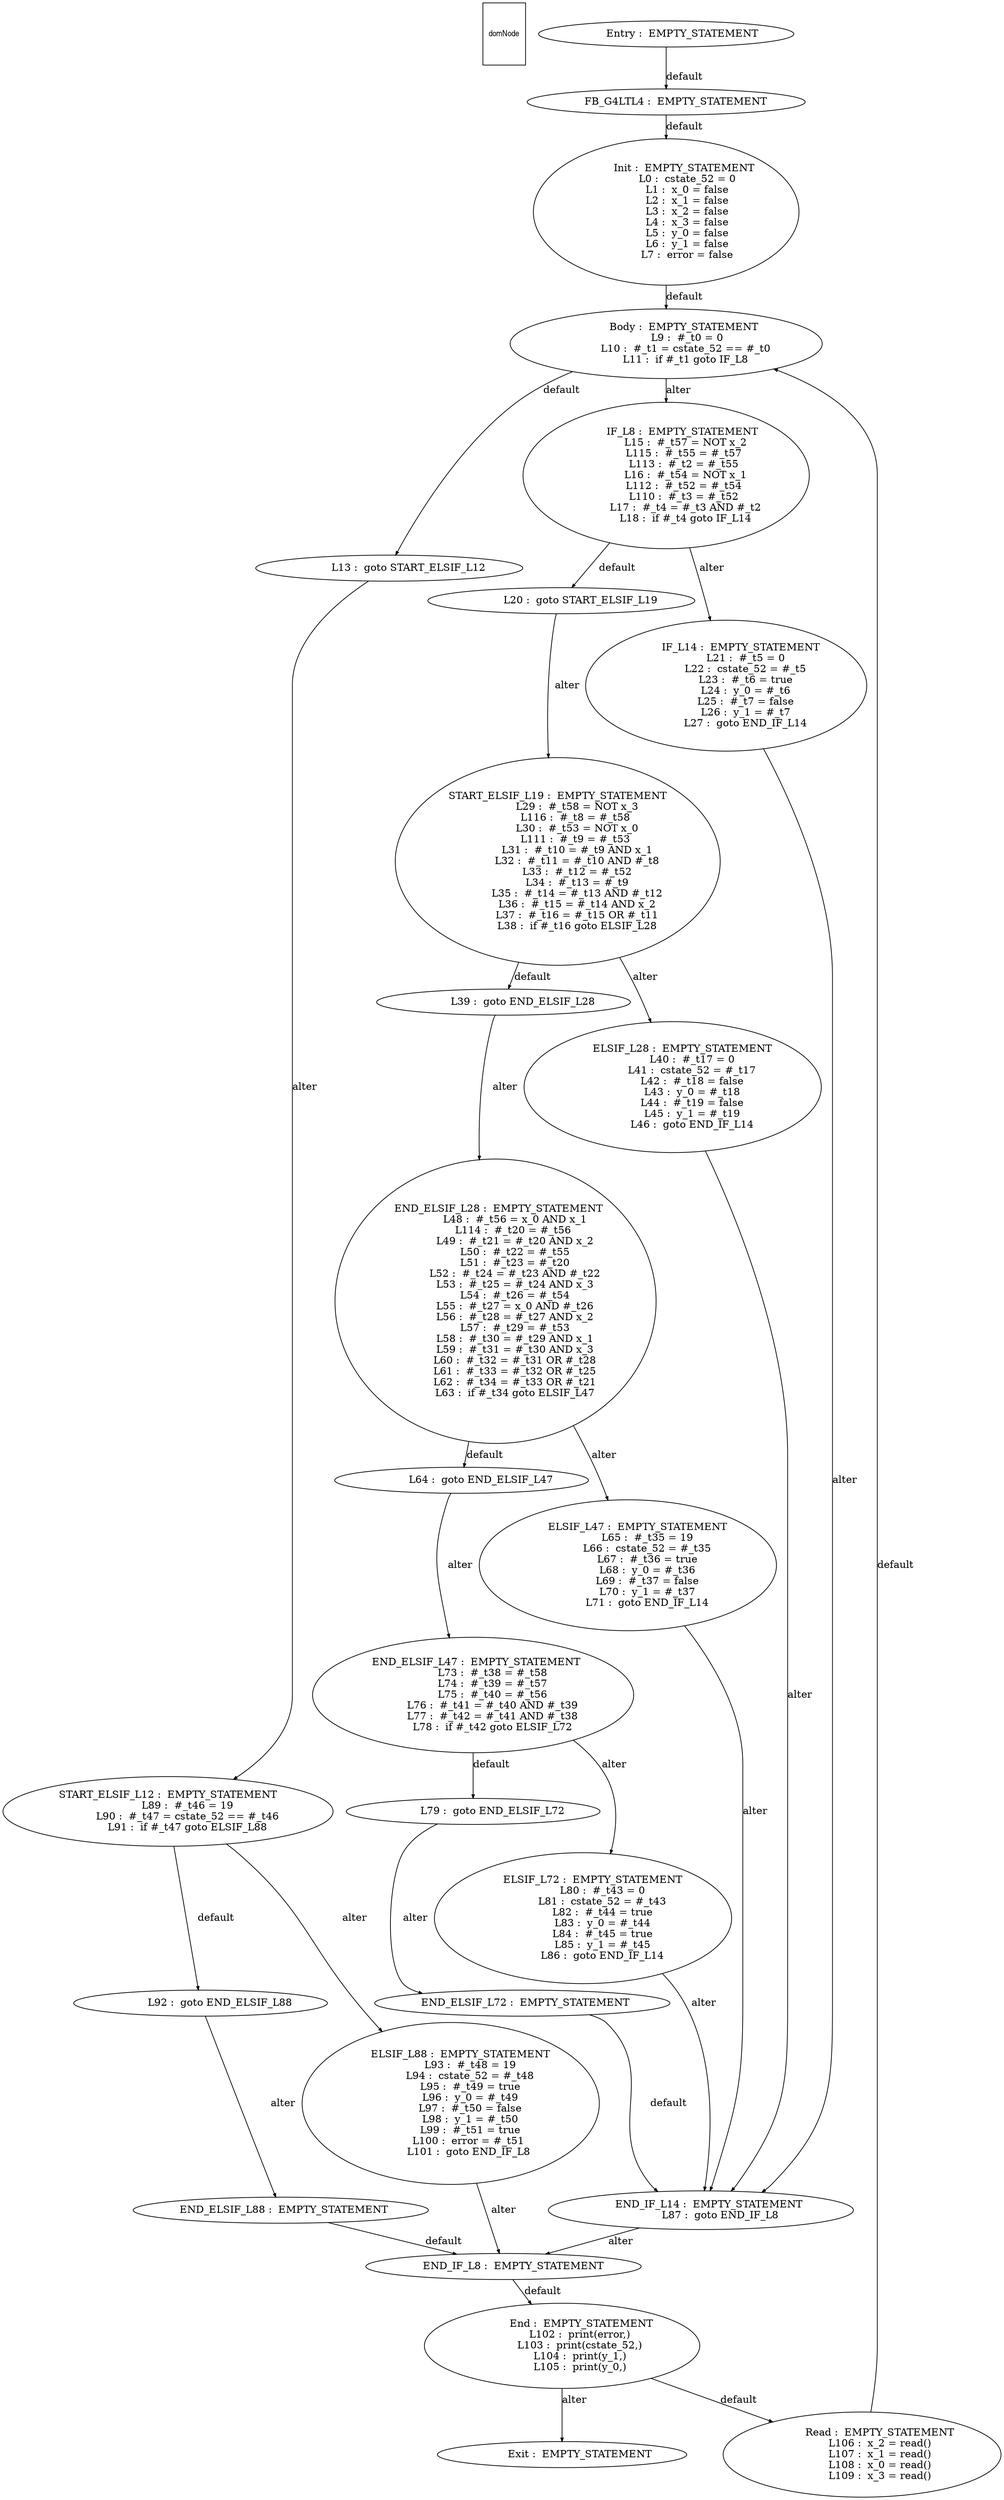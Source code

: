 digraph G {
  ranksep=.25;
  edge [arrowsize=.5]
  domNode [shape=rectangle, fontname="ArialNarrow",
        fontsize=12,  height=1.2];
  "      FB_G4LTL4 :  EMPTY_STATEMENT
"; "           Init :  EMPTY_STATEMENT
             L0 :  cstate_52 = 0
             L1 :  x_0 = false
             L2 :  x_1 = false
             L3 :  x_2 = false
             L4 :  x_3 = false
             L5 :  y_0 = false
             L6 :  y_1 = false
             L7 :  error = false
"; "           Body :  EMPTY_STATEMENT
             L9 :  #_t0 = 0
            L10 :  #_t1 = cstate_52 == #_t0
            L11 :  if #_t1 goto IF_L8
"; "            L13 :  goto START_ELSIF_L12
"; "          IF_L8 :  EMPTY_STATEMENT
            L15 :  #_t57 = NOT x_2
           L115 :  #_t55 = #_t57
           L113 :  #_t2 = #_t55
            L16 :  #_t54 = NOT x_1
           L112 :  #_t52 = #_t54
           L110 :  #_t3 = #_t52
            L17 :  #_t4 = #_t3 AND #_t2
            L18 :  if #_t4 goto IF_L14
"; "            L20 :  goto START_ELSIF_L19
"; "         IF_L14 :  EMPTY_STATEMENT
            L21 :  #_t5 = 0
            L22 :  cstate_52 = #_t5
            L23 :  #_t6 = true
            L24 :  y_0 = #_t6
            L25 :  #_t7 = false
            L26 :  y_1 = #_t7
            L27 :  goto END_IF_L14
"; "START_ELSIF_L19 :  EMPTY_STATEMENT
            L29 :  #_t58 = NOT x_3
           L116 :  #_t8 = #_t58
            L30 :  #_t53 = NOT x_0
           L111 :  #_t9 = #_t53
            L31 :  #_t10 = #_t9 AND x_1
            L32 :  #_t11 = #_t10 AND #_t8
            L33 :  #_t12 = #_t52
            L34 :  #_t13 = #_t9
            L35 :  #_t14 = #_t13 AND #_t12
            L36 :  #_t15 = #_t14 AND x_2
            L37 :  #_t16 = #_t15 OR #_t11
            L38 :  if #_t16 goto ELSIF_L28
"; "            L39 :  goto END_ELSIF_L28
"; "      ELSIF_L28 :  EMPTY_STATEMENT
            L40 :  #_t17 = 0
            L41 :  cstate_52 = #_t17
            L42 :  #_t18 = false
            L43 :  y_0 = #_t18
            L44 :  #_t19 = false
            L45 :  y_1 = #_t19
            L46 :  goto END_IF_L14
"; "  END_ELSIF_L28 :  EMPTY_STATEMENT
            L48 :  #_t56 = x_0 AND x_1
           L114 :  #_t20 = #_t56
            L49 :  #_t21 = #_t20 AND x_2
            L50 :  #_t22 = #_t55
            L51 :  #_t23 = #_t20
            L52 :  #_t24 = #_t23 AND #_t22
            L53 :  #_t25 = #_t24 AND x_3
            L54 :  #_t26 = #_t54
            L55 :  #_t27 = x_0 AND #_t26
            L56 :  #_t28 = #_t27 AND x_2
            L57 :  #_t29 = #_t53
            L58 :  #_t30 = #_t29 AND x_1
            L59 :  #_t31 = #_t30 AND x_3
            L60 :  #_t32 = #_t31 OR #_t28
            L61 :  #_t33 = #_t32 OR #_t25
            L62 :  #_t34 = #_t33 OR #_t21
            L63 :  if #_t34 goto ELSIF_L47
"; "            L64 :  goto END_ELSIF_L47
"; "      ELSIF_L47 :  EMPTY_STATEMENT
            L65 :  #_t35 = 19
            L66 :  cstate_52 = #_t35
            L67 :  #_t36 = true
            L68 :  y_0 = #_t36
            L69 :  #_t37 = false
            L70 :  y_1 = #_t37
            L71 :  goto END_IF_L14
"; "  END_ELSIF_L47 :  EMPTY_STATEMENT
            L73 :  #_t38 = #_t58
            L74 :  #_t39 = #_t57
            L75 :  #_t40 = #_t56
            L76 :  #_t41 = #_t40 AND #_t39
            L77 :  #_t42 = #_t41 AND #_t38
            L78 :  if #_t42 goto ELSIF_L72
"; "            L79 :  goto END_ELSIF_L72
"; "      ELSIF_L72 :  EMPTY_STATEMENT
            L80 :  #_t43 = 0
            L81 :  cstate_52 = #_t43
            L82 :  #_t44 = true
            L83 :  y_0 = #_t44
            L84 :  #_t45 = true
            L85 :  y_1 = #_t45
            L86 :  goto END_IF_L14
"; "  END_ELSIF_L72 :  EMPTY_STATEMENT
"; "     END_IF_L14 :  EMPTY_STATEMENT
            L87 :  goto END_IF_L8
"; "START_ELSIF_L12 :  EMPTY_STATEMENT
            L89 :  #_t46 = 19
            L90 :  #_t47 = cstate_52 == #_t46
            L91 :  if #_t47 goto ELSIF_L88
"; "            L92 :  goto END_ELSIF_L88
"; "      ELSIF_L88 :  EMPTY_STATEMENT
            L93 :  #_t48 = 19
            L94 :  cstate_52 = #_t48
            L95 :  #_t49 = true
            L96 :  y_0 = #_t49
            L97 :  #_t50 = false
            L98 :  y_1 = #_t50
            L99 :  #_t51 = true
           L100 :  error = #_t51
           L101 :  goto END_IF_L8
"; "  END_ELSIF_L88 :  EMPTY_STATEMENT
"; "      END_IF_L8 :  EMPTY_STATEMENT
"; "          Entry :  EMPTY_STATEMENT
"; "            End :  EMPTY_STATEMENT
           L102 :  print(error,)
           L103 :  print(cstate_52,)
           L104 :  print(y_1,)
           L105 :  print(y_0,)
"; "           Exit :  EMPTY_STATEMENT
"; "           Read :  EMPTY_STATEMENT
           L106 :  x_2 = read()
           L107 :  x_1 = read()
           L108 :  x_0 = read()
           L109 :  x_3 = read()
"; 
  "      FB_G4LTL4 :  EMPTY_STATEMENT
" -> "           Init :  EMPTY_STATEMENT
             L0 :  cstate_52 = 0
             L1 :  x_0 = false
             L2 :  x_1 = false
             L3 :  x_2 = false
             L4 :  x_3 = false
             L5 :  y_0 = false
             L6 :  y_1 = false
             L7 :  error = false
"  [label="default"];
  "           Init :  EMPTY_STATEMENT
             L0 :  cstate_52 = 0
             L1 :  x_0 = false
             L2 :  x_1 = false
             L3 :  x_2 = false
             L4 :  x_3 = false
             L5 :  y_0 = false
             L6 :  y_1 = false
             L7 :  error = false
" -> "           Body :  EMPTY_STATEMENT
             L9 :  #_t0 = 0
            L10 :  #_t1 = cstate_52 == #_t0
            L11 :  if #_t1 goto IF_L8
"  [label="default"];
  "           Body :  EMPTY_STATEMENT
             L9 :  #_t0 = 0
            L10 :  #_t1 = cstate_52 == #_t0
            L11 :  if #_t1 goto IF_L8
" -> "            L13 :  goto START_ELSIF_L12
"  [label="default"];
  "           Body :  EMPTY_STATEMENT
             L9 :  #_t0 = 0
            L10 :  #_t1 = cstate_52 == #_t0
            L11 :  if #_t1 goto IF_L8
" -> "          IF_L8 :  EMPTY_STATEMENT
            L15 :  #_t57 = NOT x_2
           L115 :  #_t55 = #_t57
           L113 :  #_t2 = #_t55
            L16 :  #_t54 = NOT x_1
           L112 :  #_t52 = #_t54
           L110 :  #_t3 = #_t52
            L17 :  #_t4 = #_t3 AND #_t2
            L18 :  if #_t4 goto IF_L14
"  [label="alter"];
  "            L13 :  goto START_ELSIF_L12
" -> "START_ELSIF_L12 :  EMPTY_STATEMENT
            L89 :  #_t46 = 19
            L90 :  #_t47 = cstate_52 == #_t46
            L91 :  if #_t47 goto ELSIF_L88
"  [label="alter"];
  "          IF_L8 :  EMPTY_STATEMENT
            L15 :  #_t57 = NOT x_2
           L115 :  #_t55 = #_t57
           L113 :  #_t2 = #_t55
            L16 :  #_t54 = NOT x_1
           L112 :  #_t52 = #_t54
           L110 :  #_t3 = #_t52
            L17 :  #_t4 = #_t3 AND #_t2
            L18 :  if #_t4 goto IF_L14
" -> "            L20 :  goto START_ELSIF_L19
"  [label="default"];
  "          IF_L8 :  EMPTY_STATEMENT
            L15 :  #_t57 = NOT x_2
           L115 :  #_t55 = #_t57
           L113 :  #_t2 = #_t55
            L16 :  #_t54 = NOT x_1
           L112 :  #_t52 = #_t54
           L110 :  #_t3 = #_t52
            L17 :  #_t4 = #_t3 AND #_t2
            L18 :  if #_t4 goto IF_L14
" -> "         IF_L14 :  EMPTY_STATEMENT
            L21 :  #_t5 = 0
            L22 :  cstate_52 = #_t5
            L23 :  #_t6 = true
            L24 :  y_0 = #_t6
            L25 :  #_t7 = false
            L26 :  y_1 = #_t7
            L27 :  goto END_IF_L14
"  [label="alter"];
  "            L20 :  goto START_ELSIF_L19
" -> "START_ELSIF_L19 :  EMPTY_STATEMENT
            L29 :  #_t58 = NOT x_3
           L116 :  #_t8 = #_t58
            L30 :  #_t53 = NOT x_0
           L111 :  #_t9 = #_t53
            L31 :  #_t10 = #_t9 AND x_1
            L32 :  #_t11 = #_t10 AND #_t8
            L33 :  #_t12 = #_t52
            L34 :  #_t13 = #_t9
            L35 :  #_t14 = #_t13 AND #_t12
            L36 :  #_t15 = #_t14 AND x_2
            L37 :  #_t16 = #_t15 OR #_t11
            L38 :  if #_t16 goto ELSIF_L28
"  [label="alter"];
  "         IF_L14 :  EMPTY_STATEMENT
            L21 :  #_t5 = 0
            L22 :  cstate_52 = #_t5
            L23 :  #_t6 = true
            L24 :  y_0 = #_t6
            L25 :  #_t7 = false
            L26 :  y_1 = #_t7
            L27 :  goto END_IF_L14
" -> "     END_IF_L14 :  EMPTY_STATEMENT
            L87 :  goto END_IF_L8
"  [label="alter"];
  "START_ELSIF_L19 :  EMPTY_STATEMENT
            L29 :  #_t58 = NOT x_3
           L116 :  #_t8 = #_t58
            L30 :  #_t53 = NOT x_0
           L111 :  #_t9 = #_t53
            L31 :  #_t10 = #_t9 AND x_1
            L32 :  #_t11 = #_t10 AND #_t8
            L33 :  #_t12 = #_t52
            L34 :  #_t13 = #_t9
            L35 :  #_t14 = #_t13 AND #_t12
            L36 :  #_t15 = #_t14 AND x_2
            L37 :  #_t16 = #_t15 OR #_t11
            L38 :  if #_t16 goto ELSIF_L28
" -> "            L39 :  goto END_ELSIF_L28
"  [label="default"];
  "START_ELSIF_L19 :  EMPTY_STATEMENT
            L29 :  #_t58 = NOT x_3
           L116 :  #_t8 = #_t58
            L30 :  #_t53 = NOT x_0
           L111 :  #_t9 = #_t53
            L31 :  #_t10 = #_t9 AND x_1
            L32 :  #_t11 = #_t10 AND #_t8
            L33 :  #_t12 = #_t52
            L34 :  #_t13 = #_t9
            L35 :  #_t14 = #_t13 AND #_t12
            L36 :  #_t15 = #_t14 AND x_2
            L37 :  #_t16 = #_t15 OR #_t11
            L38 :  if #_t16 goto ELSIF_L28
" -> "      ELSIF_L28 :  EMPTY_STATEMENT
            L40 :  #_t17 = 0
            L41 :  cstate_52 = #_t17
            L42 :  #_t18 = false
            L43 :  y_0 = #_t18
            L44 :  #_t19 = false
            L45 :  y_1 = #_t19
            L46 :  goto END_IF_L14
"  [label="alter"];
  "            L39 :  goto END_ELSIF_L28
" -> "  END_ELSIF_L28 :  EMPTY_STATEMENT
            L48 :  #_t56 = x_0 AND x_1
           L114 :  #_t20 = #_t56
            L49 :  #_t21 = #_t20 AND x_2
            L50 :  #_t22 = #_t55
            L51 :  #_t23 = #_t20
            L52 :  #_t24 = #_t23 AND #_t22
            L53 :  #_t25 = #_t24 AND x_3
            L54 :  #_t26 = #_t54
            L55 :  #_t27 = x_0 AND #_t26
            L56 :  #_t28 = #_t27 AND x_2
            L57 :  #_t29 = #_t53
            L58 :  #_t30 = #_t29 AND x_1
            L59 :  #_t31 = #_t30 AND x_3
            L60 :  #_t32 = #_t31 OR #_t28
            L61 :  #_t33 = #_t32 OR #_t25
            L62 :  #_t34 = #_t33 OR #_t21
            L63 :  if #_t34 goto ELSIF_L47
"  [label="alter"];
  "      ELSIF_L28 :  EMPTY_STATEMENT
            L40 :  #_t17 = 0
            L41 :  cstate_52 = #_t17
            L42 :  #_t18 = false
            L43 :  y_0 = #_t18
            L44 :  #_t19 = false
            L45 :  y_1 = #_t19
            L46 :  goto END_IF_L14
" -> "     END_IF_L14 :  EMPTY_STATEMENT
            L87 :  goto END_IF_L8
"  [label="alter"];
  "  END_ELSIF_L28 :  EMPTY_STATEMENT
            L48 :  #_t56 = x_0 AND x_1
           L114 :  #_t20 = #_t56
            L49 :  #_t21 = #_t20 AND x_2
            L50 :  #_t22 = #_t55
            L51 :  #_t23 = #_t20
            L52 :  #_t24 = #_t23 AND #_t22
            L53 :  #_t25 = #_t24 AND x_3
            L54 :  #_t26 = #_t54
            L55 :  #_t27 = x_0 AND #_t26
            L56 :  #_t28 = #_t27 AND x_2
            L57 :  #_t29 = #_t53
            L58 :  #_t30 = #_t29 AND x_1
            L59 :  #_t31 = #_t30 AND x_3
            L60 :  #_t32 = #_t31 OR #_t28
            L61 :  #_t33 = #_t32 OR #_t25
            L62 :  #_t34 = #_t33 OR #_t21
            L63 :  if #_t34 goto ELSIF_L47
" -> "            L64 :  goto END_ELSIF_L47
"  [label="default"];
  "  END_ELSIF_L28 :  EMPTY_STATEMENT
            L48 :  #_t56 = x_0 AND x_1
           L114 :  #_t20 = #_t56
            L49 :  #_t21 = #_t20 AND x_2
            L50 :  #_t22 = #_t55
            L51 :  #_t23 = #_t20
            L52 :  #_t24 = #_t23 AND #_t22
            L53 :  #_t25 = #_t24 AND x_3
            L54 :  #_t26 = #_t54
            L55 :  #_t27 = x_0 AND #_t26
            L56 :  #_t28 = #_t27 AND x_2
            L57 :  #_t29 = #_t53
            L58 :  #_t30 = #_t29 AND x_1
            L59 :  #_t31 = #_t30 AND x_3
            L60 :  #_t32 = #_t31 OR #_t28
            L61 :  #_t33 = #_t32 OR #_t25
            L62 :  #_t34 = #_t33 OR #_t21
            L63 :  if #_t34 goto ELSIF_L47
" -> "      ELSIF_L47 :  EMPTY_STATEMENT
            L65 :  #_t35 = 19
            L66 :  cstate_52 = #_t35
            L67 :  #_t36 = true
            L68 :  y_0 = #_t36
            L69 :  #_t37 = false
            L70 :  y_1 = #_t37
            L71 :  goto END_IF_L14
"  [label="alter"];
  "            L64 :  goto END_ELSIF_L47
" -> "  END_ELSIF_L47 :  EMPTY_STATEMENT
            L73 :  #_t38 = #_t58
            L74 :  #_t39 = #_t57
            L75 :  #_t40 = #_t56
            L76 :  #_t41 = #_t40 AND #_t39
            L77 :  #_t42 = #_t41 AND #_t38
            L78 :  if #_t42 goto ELSIF_L72
"  [label="alter"];
  "      ELSIF_L47 :  EMPTY_STATEMENT
            L65 :  #_t35 = 19
            L66 :  cstate_52 = #_t35
            L67 :  #_t36 = true
            L68 :  y_0 = #_t36
            L69 :  #_t37 = false
            L70 :  y_1 = #_t37
            L71 :  goto END_IF_L14
" -> "     END_IF_L14 :  EMPTY_STATEMENT
            L87 :  goto END_IF_L8
"  [label="alter"];
  "  END_ELSIF_L47 :  EMPTY_STATEMENT
            L73 :  #_t38 = #_t58
            L74 :  #_t39 = #_t57
            L75 :  #_t40 = #_t56
            L76 :  #_t41 = #_t40 AND #_t39
            L77 :  #_t42 = #_t41 AND #_t38
            L78 :  if #_t42 goto ELSIF_L72
" -> "            L79 :  goto END_ELSIF_L72
"  [label="default"];
  "  END_ELSIF_L47 :  EMPTY_STATEMENT
            L73 :  #_t38 = #_t58
            L74 :  #_t39 = #_t57
            L75 :  #_t40 = #_t56
            L76 :  #_t41 = #_t40 AND #_t39
            L77 :  #_t42 = #_t41 AND #_t38
            L78 :  if #_t42 goto ELSIF_L72
" -> "      ELSIF_L72 :  EMPTY_STATEMENT
            L80 :  #_t43 = 0
            L81 :  cstate_52 = #_t43
            L82 :  #_t44 = true
            L83 :  y_0 = #_t44
            L84 :  #_t45 = true
            L85 :  y_1 = #_t45
            L86 :  goto END_IF_L14
"  [label="alter"];
  "            L79 :  goto END_ELSIF_L72
" -> "  END_ELSIF_L72 :  EMPTY_STATEMENT
"  [label="alter"];
  "      ELSIF_L72 :  EMPTY_STATEMENT
            L80 :  #_t43 = 0
            L81 :  cstate_52 = #_t43
            L82 :  #_t44 = true
            L83 :  y_0 = #_t44
            L84 :  #_t45 = true
            L85 :  y_1 = #_t45
            L86 :  goto END_IF_L14
" -> "     END_IF_L14 :  EMPTY_STATEMENT
            L87 :  goto END_IF_L8
"  [label="alter"];
  "  END_ELSIF_L72 :  EMPTY_STATEMENT
" -> "     END_IF_L14 :  EMPTY_STATEMENT
            L87 :  goto END_IF_L8
"  [label="default"];
  "     END_IF_L14 :  EMPTY_STATEMENT
            L87 :  goto END_IF_L8
" -> "      END_IF_L8 :  EMPTY_STATEMENT
"  [label="alter"];
  "START_ELSIF_L12 :  EMPTY_STATEMENT
            L89 :  #_t46 = 19
            L90 :  #_t47 = cstate_52 == #_t46
            L91 :  if #_t47 goto ELSIF_L88
" -> "            L92 :  goto END_ELSIF_L88
"  [label="default"];
  "START_ELSIF_L12 :  EMPTY_STATEMENT
            L89 :  #_t46 = 19
            L90 :  #_t47 = cstate_52 == #_t46
            L91 :  if #_t47 goto ELSIF_L88
" -> "      ELSIF_L88 :  EMPTY_STATEMENT
            L93 :  #_t48 = 19
            L94 :  cstate_52 = #_t48
            L95 :  #_t49 = true
            L96 :  y_0 = #_t49
            L97 :  #_t50 = false
            L98 :  y_1 = #_t50
            L99 :  #_t51 = true
           L100 :  error = #_t51
           L101 :  goto END_IF_L8
"  [label="alter"];
  "            L92 :  goto END_ELSIF_L88
" -> "  END_ELSIF_L88 :  EMPTY_STATEMENT
"  [label="alter"];
  "      ELSIF_L88 :  EMPTY_STATEMENT
            L93 :  #_t48 = 19
            L94 :  cstate_52 = #_t48
            L95 :  #_t49 = true
            L96 :  y_0 = #_t49
            L97 :  #_t50 = false
            L98 :  y_1 = #_t50
            L99 :  #_t51 = true
           L100 :  error = #_t51
           L101 :  goto END_IF_L8
" -> "      END_IF_L8 :  EMPTY_STATEMENT
"  [label="alter"];
  "  END_ELSIF_L88 :  EMPTY_STATEMENT
" -> "      END_IF_L8 :  EMPTY_STATEMENT
"  [label="default"];
  "      END_IF_L8 :  EMPTY_STATEMENT
" -> "            End :  EMPTY_STATEMENT
           L102 :  print(error,)
           L103 :  print(cstate_52,)
           L104 :  print(y_1,)
           L105 :  print(y_0,)
"  [label="default"];
  "          Entry :  EMPTY_STATEMENT
" -> "      FB_G4LTL4 :  EMPTY_STATEMENT
"  [label="default"];
  "            End :  EMPTY_STATEMENT
           L102 :  print(error,)
           L103 :  print(cstate_52,)
           L104 :  print(y_1,)
           L105 :  print(y_0,)
" -> "           Read :  EMPTY_STATEMENT
           L106 :  x_2 = read()
           L107 :  x_1 = read()
           L108 :  x_0 = read()
           L109 :  x_3 = read()
"  [label="default"];
  "            End :  EMPTY_STATEMENT
           L102 :  print(error,)
           L103 :  print(cstate_52,)
           L104 :  print(y_1,)
           L105 :  print(y_0,)
" -> "           Exit :  EMPTY_STATEMENT
"  [label="alter"];
  "           Read :  EMPTY_STATEMENT
           L106 :  x_2 = read()
           L107 :  x_1 = read()
           L108 :  x_0 = read()
           L109 :  x_3 = read()
" -> "           Body :  EMPTY_STATEMENT
             L9 :  #_t0 = 0
            L10 :  #_t1 = cstate_52 == #_t0
            L11 :  if #_t1 goto IF_L8
"  [label="default"];
}
